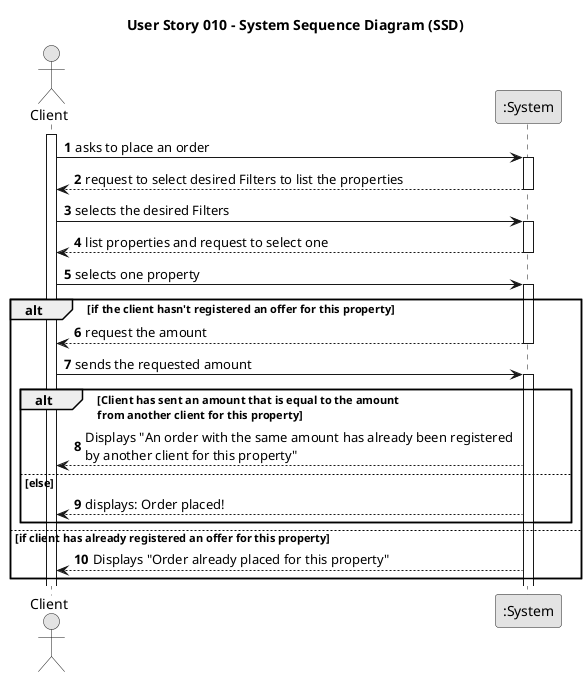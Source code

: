 @startuml
skinparam monochrome true
skinparam packageStyle rectangle
skinparam shadowing false

title User Story 010 - System Sequence Diagram (SSD)

autonumber

actor "Client" as Client
participant ":System" as System

activate Client

    Client -> System : asks to place an order
    activate System

        System --> Client : request to select desired Filters to list the properties
    deactivate System

    Client -> System : selects the desired Filters
    activate System

        System --> Client : list properties and request to select one
    deactivate System

    Client -> System : selects one property
    activate System

    alt if the client hasn't registered an offer for this property

        System --> Client : request the amount
    deactivate System

    Client -> System : sends the requested amount
    activate System
    alt Client has sent an amount that is equal to the amount \nfrom another client for this property
            System --> Client : Displays "An order with the same amount has already been registered \nby another client for this property"
            else else
        System --> Client : displays: Order placed!
        end

    else if client has already registered an offer for this property
        System --> Client : Displays "Order already placed for this property"
        end

@enduml